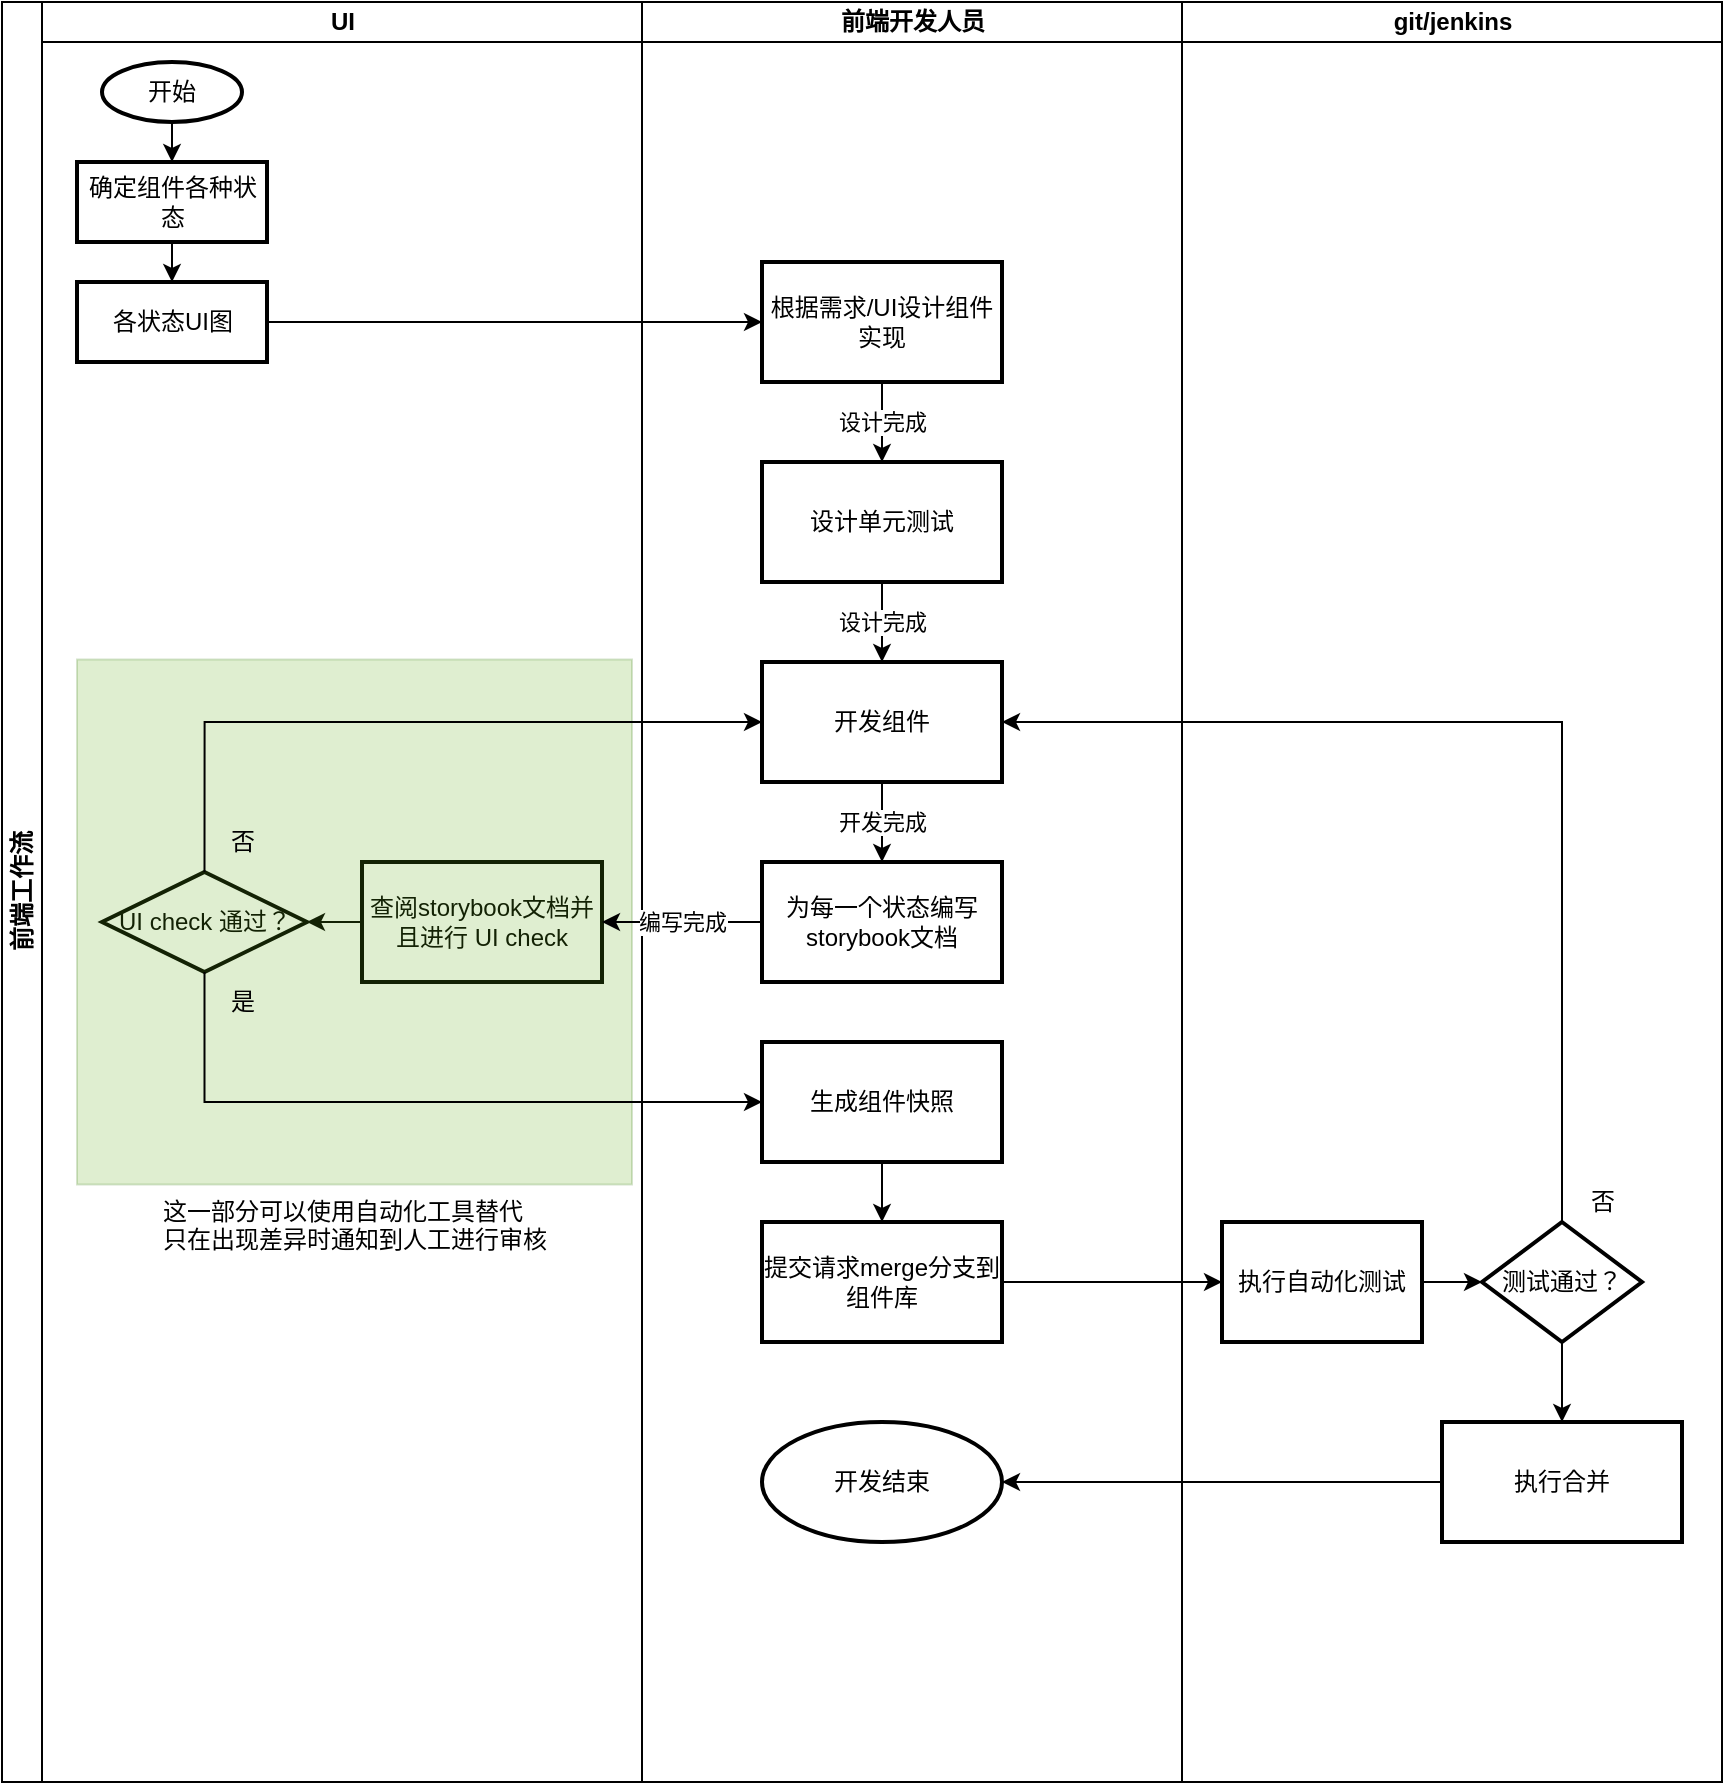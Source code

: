 <mxfile version="14.6.13" type="github"><diagram id="woz8dMOTYJz0N2fzD2KW" name="第 1 页"><mxGraphModel dx="946" dy="687" grid="1" gridSize="10" guides="1" tooltips="1" connect="1" arrows="1" fold="1" page="1" pageScale="1" pageWidth="827" pageHeight="1169" math="0" shadow="0"><root><mxCell id="0"/><mxCell id="1" parent="0"/><mxCell id="6O_vJJvQQB8HP3GHxdnw-1" value="前端工作流" style="swimlane;html=1;childLayout=stackLayout;resizeParent=1;resizeParentMax=0;startSize=20;horizontal=0;horizontalStack=1;" vertex="1" parent="1"><mxGeometry x="40" y="50" width="860" height="890" as="geometry"/></mxCell><mxCell id="6O_vJJvQQB8HP3GHxdnw-3" value="UI" style="swimlane;html=1;startSize=20;" vertex="1" parent="6O_vJJvQQB8HP3GHxdnw-1"><mxGeometry x="20" width="300" height="890" as="geometry"/></mxCell><mxCell id="6O_vJJvQQB8HP3GHxdnw-7" value="开始" style="strokeWidth=2;html=1;shape=mxgraph.flowchart.start_1;whiteSpace=wrap;" vertex="1" parent="6O_vJJvQQB8HP3GHxdnw-3"><mxGeometry x="30" y="30" width="70" height="30" as="geometry"/></mxCell><mxCell id="6O_vJJvQQB8HP3GHxdnw-8" value="确定组件各种状态" style="whiteSpace=wrap;html=1;strokeWidth=2;" vertex="1" parent="6O_vJJvQQB8HP3GHxdnw-3"><mxGeometry x="17.5" y="80" width="95" height="40" as="geometry"/></mxCell><mxCell id="6O_vJJvQQB8HP3GHxdnw-9" value="" style="edgeStyle=orthogonalEdgeStyle;rounded=0;orthogonalLoop=1;jettySize=auto;html=1;" edge="1" parent="6O_vJJvQQB8HP3GHxdnw-3" source="6O_vJJvQQB8HP3GHxdnw-7" target="6O_vJJvQQB8HP3GHxdnw-8"><mxGeometry relative="1" as="geometry"/></mxCell><mxCell id="6O_vJJvQQB8HP3GHxdnw-10" value="各状态UI图" style="whiteSpace=wrap;html=1;strokeWidth=2;" vertex="1" parent="6O_vJJvQQB8HP3GHxdnw-3"><mxGeometry x="17.5" y="140" width="95" height="40" as="geometry"/></mxCell><mxCell id="6O_vJJvQQB8HP3GHxdnw-11" value="" style="edgeStyle=orthogonalEdgeStyle;rounded=0;orthogonalLoop=1;jettySize=auto;html=1;" edge="1" parent="6O_vJJvQQB8HP3GHxdnw-3" source="6O_vJJvQQB8HP3GHxdnw-8" target="6O_vJJvQQB8HP3GHxdnw-10"><mxGeometry relative="1" as="geometry"/></mxCell><mxCell id="6O_vJJvQQB8HP3GHxdnw-22" value="查阅storybook文档并且进行 UI check" style="whiteSpace=wrap;html=1;strokeWidth=2;" vertex="1" parent="6O_vJJvQQB8HP3GHxdnw-3"><mxGeometry x="160" y="430" width="120" height="60" as="geometry"/></mxCell><mxCell id="6O_vJJvQQB8HP3GHxdnw-26" value="UI check 通过？" style="rhombus;whiteSpace=wrap;html=1;strokeWidth=2;" vertex="1" parent="6O_vJJvQQB8HP3GHxdnw-3"><mxGeometry x="30" y="435" width="102.5" height="50" as="geometry"/></mxCell><mxCell id="6O_vJJvQQB8HP3GHxdnw-27" value="" style="edgeStyle=orthogonalEdgeStyle;rounded=0;orthogonalLoop=1;jettySize=auto;html=1;" edge="1" parent="6O_vJJvQQB8HP3GHxdnw-3" source="6O_vJJvQQB8HP3GHxdnw-22" target="6O_vJJvQQB8HP3GHxdnw-26"><mxGeometry relative="1" as="geometry"/></mxCell><mxCell id="6O_vJJvQQB8HP3GHxdnw-57" value="&lt;div style=&quot;text-align: left&quot;&gt;&lt;span style=&quot;color: rgb(0 , 0 , 0)&quot;&gt;这一部分可以使用自动化工具替代&lt;/span&gt;&lt;/div&gt;&lt;font color=&quot;#000000&quot;&gt;&lt;div style=&quot;text-align: left&quot;&gt;&lt;span&gt;只在出现差异时通知到人工进行审核&lt;/span&gt;&lt;/div&gt;&lt;/font&gt;" style="verticalLabelPosition=bottom;verticalAlign=top;html=1;shape=mxgraph.basic.rect;fillColor2=none;strokeWidth=1;size=20;indent=5;strokeColor=#2D7600;fontColor=#ffffff;fillColor=#60a917;opacity=20;" vertex="1" parent="6O_vJJvQQB8HP3GHxdnw-3"><mxGeometry x="17.5" y="328.75" width="277.5" height="262.5" as="geometry"/></mxCell><mxCell id="6O_vJJvQQB8HP3GHxdnw-6" value="前端开发人员" style="swimlane;html=1;startSize=20;" vertex="1" parent="6O_vJJvQQB8HP3GHxdnw-1"><mxGeometry x="320" width="270" height="890" as="geometry"/></mxCell><mxCell id="6O_vJJvQQB8HP3GHxdnw-12" value="根据需求/UI设计组件实现" style="whiteSpace=wrap;html=1;strokeWidth=2;" vertex="1" parent="6O_vJJvQQB8HP3GHxdnw-6"><mxGeometry x="60" y="130" width="120" height="60" as="geometry"/></mxCell><mxCell id="6O_vJJvQQB8HP3GHxdnw-14" value="设计单元测试" style="whiteSpace=wrap;html=1;strokeWidth=2;" vertex="1" parent="6O_vJJvQQB8HP3GHxdnw-6"><mxGeometry x="60" y="230" width="120" height="60" as="geometry"/></mxCell><mxCell id="6O_vJJvQQB8HP3GHxdnw-15" value="设计完成" style="edgeStyle=orthogonalEdgeStyle;rounded=0;orthogonalLoop=1;jettySize=auto;html=1;" edge="1" parent="6O_vJJvQQB8HP3GHxdnw-6" source="6O_vJJvQQB8HP3GHxdnw-12" target="6O_vJJvQQB8HP3GHxdnw-14"><mxGeometry relative="1" as="geometry"/></mxCell><mxCell id="6O_vJJvQQB8HP3GHxdnw-16" value="开发组件" style="whiteSpace=wrap;html=1;strokeWidth=2;" vertex="1" parent="6O_vJJvQQB8HP3GHxdnw-6"><mxGeometry x="60" y="330" width="120" height="60" as="geometry"/></mxCell><mxCell id="6O_vJJvQQB8HP3GHxdnw-17" value="设计完成" style="edgeStyle=orthogonalEdgeStyle;rounded=0;orthogonalLoop=1;jettySize=auto;html=1;" edge="1" parent="6O_vJJvQQB8HP3GHxdnw-6" source="6O_vJJvQQB8HP3GHxdnw-14" target="6O_vJJvQQB8HP3GHxdnw-16"><mxGeometry relative="1" as="geometry"/></mxCell><mxCell id="6O_vJJvQQB8HP3GHxdnw-18" value="为每一个状态编写storybook文档" style="whiteSpace=wrap;html=1;strokeWidth=2;" vertex="1" parent="6O_vJJvQQB8HP3GHxdnw-6"><mxGeometry x="60" y="430" width="120" height="60" as="geometry"/></mxCell><mxCell id="6O_vJJvQQB8HP3GHxdnw-19" value="开发完成" style="edgeStyle=orthogonalEdgeStyle;rounded=0;orthogonalLoop=1;jettySize=auto;html=1;" edge="1" parent="6O_vJJvQQB8HP3GHxdnw-6" source="6O_vJJvQQB8HP3GHxdnw-16" target="6O_vJJvQQB8HP3GHxdnw-18"><mxGeometry relative="1" as="geometry"/></mxCell><mxCell id="6O_vJJvQQB8HP3GHxdnw-30" value="生成组件快照" style="whiteSpace=wrap;html=1;strokeWidth=2;" vertex="1" parent="6O_vJJvQQB8HP3GHxdnw-6"><mxGeometry x="60" y="520" width="120" height="60" as="geometry"/></mxCell><mxCell id="6O_vJJvQQB8HP3GHxdnw-33" value="提交请求merge分支到组件库" style="whiteSpace=wrap;html=1;strokeWidth=2;" vertex="1" parent="6O_vJJvQQB8HP3GHxdnw-6"><mxGeometry x="60" y="610" width="120" height="60" as="geometry"/></mxCell><mxCell id="6O_vJJvQQB8HP3GHxdnw-34" value="" style="edgeStyle=orthogonalEdgeStyle;rounded=0;orthogonalLoop=1;jettySize=auto;html=1;" edge="1" parent="6O_vJJvQQB8HP3GHxdnw-6" source="6O_vJJvQQB8HP3GHxdnw-30" target="6O_vJJvQQB8HP3GHxdnw-33"><mxGeometry relative="1" as="geometry"/></mxCell><mxCell id="6O_vJJvQQB8HP3GHxdnw-54" value="开发结束" style="ellipse;whiteSpace=wrap;html=1;strokeWidth=2;" vertex="1" parent="6O_vJJvQQB8HP3GHxdnw-6"><mxGeometry x="60" y="710" width="120" height="60" as="geometry"/></mxCell><mxCell id="6O_vJJvQQB8HP3GHxdnw-35" value="git/jenkins" style="swimlane;html=1;startSize=20;" vertex="1" parent="6O_vJJvQQB8HP3GHxdnw-1"><mxGeometry x="590" width="270" height="890" as="geometry"/></mxCell><mxCell id="6O_vJJvQQB8HP3GHxdnw-46" value="执行自动化测试" style="whiteSpace=wrap;html=1;strokeWidth=2;" vertex="1" parent="6O_vJJvQQB8HP3GHxdnw-35"><mxGeometry x="20" y="610" width="100" height="60" as="geometry"/></mxCell><mxCell id="6O_vJJvQQB8HP3GHxdnw-48" value="测试通过？" style="rhombus;whiteSpace=wrap;html=1;strokeWidth=2;" vertex="1" parent="6O_vJJvQQB8HP3GHxdnw-35"><mxGeometry x="150" y="610" width="80" height="60" as="geometry"/></mxCell><mxCell id="6O_vJJvQQB8HP3GHxdnw-49" value="" style="edgeStyle=orthogonalEdgeStyle;rounded=0;orthogonalLoop=1;jettySize=auto;html=1;" edge="1" parent="6O_vJJvQQB8HP3GHxdnw-35" source="6O_vJJvQQB8HP3GHxdnw-46" target="6O_vJJvQQB8HP3GHxdnw-48"><mxGeometry relative="1" as="geometry"/></mxCell><mxCell id="6O_vJJvQQB8HP3GHxdnw-52" value="执行合并" style="whiteSpace=wrap;html=1;strokeWidth=2;" vertex="1" parent="6O_vJJvQQB8HP3GHxdnw-35"><mxGeometry x="130" y="710" width="120" height="60" as="geometry"/></mxCell><mxCell id="6O_vJJvQQB8HP3GHxdnw-53" value="" style="edgeStyle=orthogonalEdgeStyle;rounded=0;orthogonalLoop=1;jettySize=auto;html=1;" edge="1" parent="6O_vJJvQQB8HP3GHxdnw-35" source="6O_vJJvQQB8HP3GHxdnw-48" target="6O_vJJvQQB8HP3GHxdnw-52"><mxGeometry relative="1" as="geometry"/></mxCell><mxCell id="6O_vJJvQQB8HP3GHxdnw-13" value="" style="edgeStyle=orthogonalEdgeStyle;rounded=0;orthogonalLoop=1;jettySize=auto;html=1;" edge="1" parent="6O_vJJvQQB8HP3GHxdnw-1" source="6O_vJJvQQB8HP3GHxdnw-10" target="6O_vJJvQQB8HP3GHxdnw-12"><mxGeometry relative="1" as="geometry"/></mxCell><mxCell id="6O_vJJvQQB8HP3GHxdnw-23" value="编写完成" style="edgeStyle=orthogonalEdgeStyle;rounded=0;orthogonalLoop=1;jettySize=auto;html=1;" edge="1" parent="6O_vJJvQQB8HP3GHxdnw-1" source="6O_vJJvQQB8HP3GHxdnw-18" target="6O_vJJvQQB8HP3GHxdnw-22"><mxGeometry relative="1" as="geometry"/></mxCell><mxCell id="6O_vJJvQQB8HP3GHxdnw-28" style="edgeStyle=orthogonalEdgeStyle;rounded=0;orthogonalLoop=1;jettySize=auto;html=1;exitX=0.5;exitY=0;exitDx=0;exitDy=0;entryX=0;entryY=0.5;entryDx=0;entryDy=0;" edge="1" parent="6O_vJJvQQB8HP3GHxdnw-1" source="6O_vJJvQQB8HP3GHxdnw-26" target="6O_vJJvQQB8HP3GHxdnw-16"><mxGeometry relative="1" as="geometry"/></mxCell><mxCell id="6O_vJJvQQB8HP3GHxdnw-31" value="" style="edgeStyle=orthogonalEdgeStyle;rounded=0;orthogonalLoop=1;jettySize=auto;html=1;entryX=0;entryY=0.5;entryDx=0;entryDy=0;" edge="1" parent="6O_vJJvQQB8HP3GHxdnw-1" source="6O_vJJvQQB8HP3GHxdnw-26" target="6O_vJJvQQB8HP3GHxdnw-30"><mxGeometry relative="1" as="geometry"><Array as="points"><mxPoint x="101" y="550"/></Array></mxGeometry></mxCell><mxCell id="6O_vJJvQQB8HP3GHxdnw-47" value="" style="edgeStyle=orthogonalEdgeStyle;rounded=0;orthogonalLoop=1;jettySize=auto;html=1;" edge="1" parent="6O_vJJvQQB8HP3GHxdnw-1" source="6O_vJJvQQB8HP3GHxdnw-33" target="6O_vJJvQQB8HP3GHxdnw-46"><mxGeometry relative="1" as="geometry"/></mxCell><mxCell id="6O_vJJvQQB8HP3GHxdnw-50" style="edgeStyle=orthogonalEdgeStyle;rounded=0;orthogonalLoop=1;jettySize=auto;html=1;exitX=0.5;exitY=0;exitDx=0;exitDy=0;entryX=1;entryY=0.5;entryDx=0;entryDy=0;" edge="1" parent="6O_vJJvQQB8HP3GHxdnw-1" source="6O_vJJvQQB8HP3GHxdnw-48" target="6O_vJJvQQB8HP3GHxdnw-16"><mxGeometry relative="1" as="geometry"/></mxCell><mxCell id="6O_vJJvQQB8HP3GHxdnw-55" value="" style="edgeStyle=orthogonalEdgeStyle;rounded=0;orthogonalLoop=1;jettySize=auto;html=1;" edge="1" parent="6O_vJJvQQB8HP3GHxdnw-1" source="6O_vJJvQQB8HP3GHxdnw-52" target="6O_vJJvQQB8HP3GHxdnw-54"><mxGeometry relative="1" as="geometry"/></mxCell><mxCell id="6O_vJJvQQB8HP3GHxdnw-29" value="否" style="text;html=1;align=center;verticalAlign=middle;resizable=0;points=[];autosize=1;strokeColor=none;" vertex="1" parent="1"><mxGeometry x="145" y="460" width="30" height="20" as="geometry"/></mxCell><mxCell id="6O_vJJvQQB8HP3GHxdnw-32" value="是" style="text;html=1;align=center;verticalAlign=middle;resizable=0;points=[];autosize=1;strokeColor=none;" vertex="1" parent="1"><mxGeometry x="145" y="540" width="30" height="20" as="geometry"/></mxCell><mxCell id="6O_vJJvQQB8HP3GHxdnw-51" value="否" style="text;html=1;align=center;verticalAlign=middle;resizable=0;points=[];autosize=1;strokeColor=none;" vertex="1" parent="1"><mxGeometry x="825" y="640" width="30" height="20" as="geometry"/></mxCell></root></mxGraphModel></diagram></mxfile>
